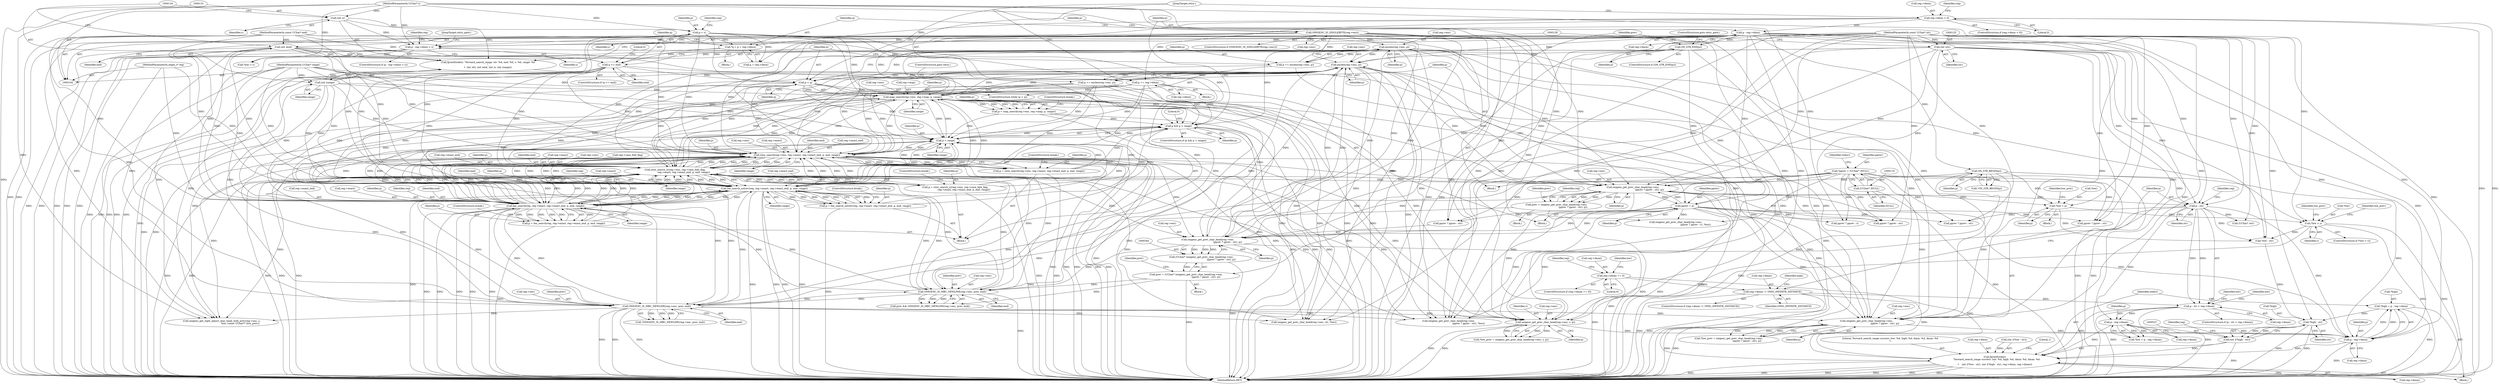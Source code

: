 digraph "0_oniguruma_b690371bbf97794b4a1d3f295d4fb9a8b05d402d@integer" {
"1000509" [label="(Call,*high = p - reg->dmin)"];
"1000512" [label="(Call,p - reg->dmin)"];
"1000279" [label="(Call,p - reg->dmin)"];
"1000271" [label="(Call,p && p < range)"];
"1000258" [label="(Call,p = map_search(reg->enc, reg->map, p, range))"];
"1000260" [label="(Call,map_search(reg->enc, reg->map, p, range))"];
"1000292" [label="(Call,enclen(reg->enc, p))"];
"1000193" [label="(Call,slow_search(reg->enc, reg->exact, reg->exact_end, p, end, range))"];
"1000179" [label="(Call,enclen(reg->enc, p))"];
"1000147" [label="(Call,ONIGENC_IS_SINGLEBYTE(reg->enc))"];
"1000174" [label="(Call,p < q)"];
"1000177" [label="(Call,p += enclen(reg->enc, p))"];
"1000136" [label="(Call,p = s)"];
"1000130" [label="(Call,(int )s)"];
"1000108" [label="(MethodParameterIn,UChar* s)"];
"1000168" [label="(Call,q >= end)"];
"1000160" [label="(Call,*q = p + reg->dmin)"];
"1000140" [label="(Call,reg->dmin > 0)"];
"1000127" [label="(Call,(int )end)"];
"1000107" [label="(MethodParameterIn,const UChar* end)"];
"1000210" [label="(Call,slow_search_ic(reg->enc, reg->case_fold_flag,\n                       reg->exact, reg->exact_end, p, end, range))"];
"1000245" [label="(Call,bm_search_notrev(reg, reg->exact, reg->exact_end, p, end, range))"];
"1000230" [label="(Call,bm_search(reg, reg->exact, reg->exact_end, p, end, range))"];
"1000105" [label="(MethodParameterIn,regex_t* reg)"];
"1000290" [label="(Call,p += enclen(reg->enc, p))"];
"1000152" [label="(Call,p += reg->dmin)"];
"1000328" [label="(Call,ONIGENC_IS_MBC_NEWLINE(reg->enc, prev, end))"];
"1000317" [label="(Call,onigenc_get_prev_char_head(reg->enc,\n                                            (pprev ? pprev : str), p))"];
"1000116" [label="(Call,*pprev = (UChar* )NULL)"];
"1000118" [label="(Call,(UChar* )NULL)"];
"1000287" [label="(Call,pprev = p)"];
"1000338" [label="(Call,ON_STR_END(p))"];
"1000345" [label="(Call,onigenc_get_prev_char_head(reg->enc,\n                                                     (pprev ? pprev : str), p))"];
"1000124" [label="(Call,(int )str)"];
"1000106" [label="(MethodParameterIn,const UChar* str)"];
"1000312" [label="(Call,ON_STR_BEGIN(p))"];
"1000315" [label="(Call,prev = onigenc_get_prev_char_head(reg->enc,\n                                            (pprev ? pprev : str), p))"];
"1000357" [label="(Call,ONIGENC_IS_MBC_NEWLINE(reg->enc, prev, end))"];
"1000341" [label="(Call,prev = (UChar* )onigenc_get_prev_char_head(reg->enc,\n                                                     (pprev ? pprev : str), p))"];
"1000343" [label="(Call,(UChar* )onigenc_get_prev_char_head(reg->enc,\n                                                     (pprev ? pprev : str), p))"];
"1000273" [label="(Call,p < range)"];
"1000208" [label="(Call,p = slow_search_ic(reg->enc, reg->case_fold_flag,\n                       reg->exact, reg->exact_end, p, end, range))"];
"1000228" [label="(Call,p = bm_search(reg, reg->exact, reg->exact_end, p, end, range))"];
"1000243" [label="(Call,p = bm_search_notrev(reg, reg->exact, reg->exact_end, p, end, range))"];
"1000191" [label="(Call,p = slow_search(reg->enc, reg->exact, reg->exact_end, p, end, range))"];
"1000133" [label="(Call,(int )range)"];
"1000109" [label="(MethodParameterIn,UChar* range)"];
"1000399" [label="(Call,onigenc_get_prev_char_head(reg->enc,\n                                                 (pprev ? pprev : str), p))"];
"1000419" [label="(Call,p - str)"];
"1000449" [label="(Call,p - reg->dmax)"];
"1000418" [label="(Call,p - str < reg->dmax)"];
"1000411" [label="(Call,reg->dmax != ONIG_INFINITE_DISTANCE)"];
"1000368" [label="(Call,reg->dmax == 0)"];
"1000389" [label="(Call,onigenc_get_prev_char_head(reg->enc, s, p))"];
"1000382" [label="(Call,*low > s)"];
"1000374" [label="(Call,*low = p)"];
"1000278" [label="(Call,p - reg->dmin < s)"];
"1000528" [label="(Call,*high - str)"];
"1000526" [label="(Call,(int )(*high - str))"];
"1000517" [label="(Call,fprintf(stderr,\n    \"forward_search_range success: low: %d, high: %d, dmin: %d, dmax: %d\n\",\n\t    (int )(*low - str), (int )(*high - str), reg->dmin, reg->dmax))"];
"1000108" [label="(MethodParameterIn,UChar* s)"];
"1000365" [label="(ControlStructure,goto retry_gate;)"];
"1000189" [label="(Block,)"];
"1000519" [label="(Literal,\"forward_search_range success: low: %d, high: %d, dmin: %d, dmax: %d\n\")"];
"1000382" [label="(Call,*low > s)"];
"1000109" [label="(MethodParameterIn,UChar* range)"];
"1000482" [label="(Call,onigenc_get_prev_char_head(reg->enc,\n                                                     (pprev ? pprev : s), *low))"];
"1000274" [label="(Identifier,p)"];
"1000117" [label="(Identifier,pprev)"];
"1000509" [label="(Call,*high = p - reg->dmin)"];
"1000243" [label="(Call,p = bm_search_notrev(reg, reg->exact, reg->exact_end, p, end, range))"];
"1000235" [label="(Call,reg->exact_end)"];
"1000340" [label="(Block,)"];
"1000197" [label="(Call,reg->exact)"];
"1000288" [label="(Identifier,pprev)"];
"1000533" [label="(Identifier,reg)"];
"1000120" [label="(Identifier,NULL)"];
"1000375" [label="(Call,*low)"];
"1000286" [label="(JumpTarget,retry_gate:)"];
"1000180" [label="(Call,reg->enc)"];
"1000449" [label="(Call,p - reg->dmax)"];
"1000127" [label="(Call,(int )end)"];
"1000451" [label="(Call,reg->dmax)"];
"1000526" [label="(Call,(int )(*high - str))"];
"1000293" [label="(Call,reg->enc)"];
"1000362" [label="(Identifier,end)"];
"1000514" [label="(Call,reg->dmin)"];
"1000230" [label="(Call,bm_search(reg, reg->exact, reg->exact_end, p, end, range))"];
"1000528" [label="(Call,*high - str)"];
"1000191" [label="(Call,p = slow_search(reg->enc, reg->exact, reg->exact_end, p, end, range))"];
"1000376" [label="(Identifier,low)"];
"1000254" [label="(Identifier,end)"];
"1000137" [label="(Identifier,p)"];
"1000176" [label="(Identifier,q)"];
"1000345" [label="(Call,onigenc_get_prev_char_head(reg->enc,\n                                                     (pprev ? pprev : str), p))"];
"1000383" [label="(Call,*low)"];
"1000377" [label="(Identifier,p)"];
"1000175" [label="(Identifier,p)"];
"1000161" [label="(Identifier,q)"];
"1000158" [label="(Block,)"];
"1000532" [label="(Call,reg->dmin)"];
"1000313" [label="(Identifier,p)"];
"1000415" [label="(Identifier,ONIG_INFINITE_DISTANCE)"];
"1000403" [label="(Call,pprev ? pprev : str)"];
"1000271" [label="(Call,p && p < range)"];
"1000330" [label="(Identifier,reg)"];
"1000139" [label="(ControlStructure,if (reg->dmin > 0))"];
"1000122" [label="(Identifier,stderr)"];
"1000154" [label="(Call,reg->dmin)"];
"1000162" [label="(Call,p + reg->dmin)"];
"1000314" [label="(Block,)"];
"1000517" [label="(Call,fprintf(stderr,\n    \"forward_search_range success: low: %d, high: %d, dmin: %d, dmax: %d\n\",\n\t    (int )(*low - str), (int )(*high - str), reg->dmin, reg->dmax))"];
"1000153" [label="(Identifier,p)"];
"1000290" [label="(Call,p += enclen(reg->enc, p))"];
"1000285" [label="(Block,)"];
"1000361" [label="(Identifier,prev)"];
"1000116" [label="(Call,*pprev = (UChar* )NULL)"];
"1000226" [label="(ControlStructure,break;)"];
"1000542" [label="(MethodReturn,RET)"];
"1000206" [label="(ControlStructure,break;)"];
"1000418" [label="(Call,p - str < reg->dmax)"];
"1000437" [label="(Call,onigenc_get_prev_char_head(reg->enc, str, *low))"];
"1000277" [label="(ControlStructure,if (p - reg->dmin < s))"];
"1000455" [label="(Call,*low > s)"];
"1000513" [label="(Identifier,p)"];
"1000204" [label="(Identifier,end)"];
"1000179" [label="(Call,enclen(reg->enc, p))"];
"1000421" [label="(Identifier,str)"];
"1000232" [label="(Call,reg->exact)"];
"1000136" [label="(Call,p = s)"];
"1000297" [label="(ControlStructure,goto retry;)"];
"1000356" [label="(Identifier,prev)"];
"1000144" [label="(Literal,0)"];
"1000275" [label="(Identifier,range)"];
"1000205" [label="(Identifier,range)"];
"1000174" [label="(Call,p < q)"];
"1000253" [label="(Identifier,p)"];
"1000311" [label="(Call,!ON_STR_BEGIN(p))"];
"1000256" [label="(ControlStructure,break;)"];
"1000178" [label="(Identifier,p)"];
"1000118" [label="(Call,(UChar* )NULL)"];
"1000413" [label="(Identifier,reg)"];
"1000255" [label="(Identifier,range)"];
"1000422" [label="(Call,reg->dmax)"];
"1000173" [label="(ControlStructure,while (p < q))"];
"1000428" [label="(Identifier,low)"];
"1000346" [label="(Call,reg->enc)"];
"1000531" [label="(Identifier,str)"];
"1000541" [label="(Literal,0)"];
"1000147" [label="(Call,ONIGENC_IS_SINGLEBYTE(reg->enc))"];
"1000389" [label="(Call,onigenc_get_prev_char_head(reg->enc, s, p))"];
"1000200" [label="(Call,reg->exact_end)"];
"1000349" [label="(Call,pprev ? pprev : str)"];
"1000450" [label="(Identifier,p)"];
"1000246" [label="(Identifier,reg)"];
"1000238" [label="(Identifier,p)"];
"1000224" [label="(Identifier,end)"];
"1000172" [label="(Literal,0)"];
"1000259" [label="(Identifier,p)"];
"1000217" [label="(Call,reg->exact)"];
"1000499" [label="(Call,onigenc_get_prev_char_head(reg->enc,\n                                                     (pprev ? pprev : str), *low))"];
"1000231" [label="(Identifier,reg)"];
"1000353" [label="(Identifier,p)"];
"1000535" [label="(Call,reg->dmax)"];
"1000280" [label="(Identifier,p)"];
"1000209" [label="(Identifier,p)"];
"1000329" [label="(Call,reg->enc)"];
"1000357" [label="(Call,ONIGENC_IS_MBC_NEWLINE(reg->enc, prev, end))"];
"1000393" [label="(Identifier,s)"];
"1000169" [label="(Identifier,q)"];
"1000160" [label="(Call,*q = p + reg->dmin)"];
"1000386" [label="(Call,*low_prev = onigenc_get_prev_char_head(reg->enc, s, p))"];
"1000126" [label="(Identifier,str)"];
"1000373" [label="(Block,)"];
"1000132" [label="(Identifier,s)"];
"1000105" [label="(MethodParameterIn,regex_t* reg)"];
"1000140" [label="(Call,reg->dmin > 0)"];
"1000446" [label="(Call,*low = p - reg->dmax)"];
"1000292" [label="(Call,enclen(reg->enc, p))"];
"1000417" [label="(ControlStructure,if (p - str < reg->dmax))"];
"1000448" [label="(Identifier,low)"];
"1000268" [label="(Identifier,range)"];
"1000130" [label="(Call,(int )s)"];
"1000385" [label="(Identifier,s)"];
"1000184" [label="(JumpTarget,retry:)"];
"1000529" [label="(Call,*high)"];
"1000312" [label="(Call,ON_STR_BEGIN(p))"];
"1000142" [label="(Identifier,reg)"];
"1000463" [label="(Call,onigenc_get_right_adjust_char_head_with_prev(reg->enc, s,\n                                                 *low, (const UChar** )low_prev))"];
"1000279" [label="(Call,p - reg->dmin)"];
"1000355" [label="(Call,prev && ONIGENC_IS_MBC_NEWLINE(reg->enc, prev, end))"];
"1000244" [label="(Identifier,p)"];
"1000368" [label="(Call,reg->dmax == 0)"];
"1000486" [label="(Call,pprev ? pprev : s)"];
"1000106" [label="(MethodParameterIn,const UChar* str)"];
"1000151" [label="(Block,)"];
"1000332" [label="(Identifier,prev)"];
"1000315" [label="(Call,prev = onigenc_get_prev_char_head(reg->enc,\n                                            (pprev ? pprev : str), p))"];
"1000264" [label="(Call,reg->map)"];
"1000325" [label="(Identifier,p)"];
"1000270" [label="(ControlStructure,if (p && p < range))"];
"1000240" [label="(Identifier,range)"];
"1000133" [label="(Call,(int )range)"];
"1000113" [label="(Block,)"];
"1000141" [label="(Call,reg->dmin)"];
"1000396" [label="(Call,*low_prev = onigenc_get_prev_char_head(reg->enc,\n                                                 (pprev ? pprev : str), p))"];
"1000193" [label="(Call,slow_search(reg->enc, reg->exact, reg->exact_end, p, end, range))"];
"1000276" [label="(Block,)"];
"1000328" [label="(Call,ONIGENC_IS_MBC_NEWLINE(reg->enc, prev, end))"];
"1000407" [label="(Identifier,p)"];
"1000511" [label="(Identifier,high)"];
"1000129" [label="(Identifier,end)"];
"1000379" [label="(Identifier,low_prev)"];
"1000411" [label="(Call,reg->dmax != ONIG_INFINITE_DISTANCE)"];
"1000300" [label="(Identifier,reg)"];
"1000520" [label="(Call,(int )(*low - str))"];
"1000208" [label="(Call,p = slow_search_ic(reg->enc, reg->case_fold_flag,\n                       reg->exact, reg->exact_end, p, end, range))"];
"1000342" [label="(Identifier,prev)"];
"1000419" [label="(Call,p - str)"];
"1000211" [label="(Call,reg->enc)"];
"1000272" [label="(Identifier,p)"];
"1000510" [label="(Call,*high)"];
"1000241" [label="(ControlStructure,break;)"];
"1000400" [label="(Call,reg->enc)"];
"1000239" [label="(Identifier,end)"];
"1000192" [label="(Identifier,p)"];
"1000183" [label="(Identifier,p)"];
"1000210" [label="(Call,slow_search_ic(reg->enc, reg->case_fold_flag,\n                       reg->exact, reg->exact_end, p, end, range))"];
"1000317" [label="(Call,onigenc_get_prev_char_head(reg->enc,\n                                            (pprev ? pprev : str), p))"];
"1000107" [label="(MethodParameterIn,const UChar* end)"];
"1000214" [label="(Call,reg->case_fold_flag)"];
"1000203" [label="(Identifier,p)"];
"1000177" [label="(Call,p += enclen(reg->enc, p))"];
"1000296" [label="(Identifier,p)"];
"1000316" [label="(Identifier,prev)"];
"1000423" [label="(Identifier,reg)"];
"1000429" [label="(Call,(UChar* )str)"];
"1000338" [label="(Call,ON_STR_END(p))"];
"1000146" [label="(ControlStructure,if (ONIGENC_IS_SINGLEBYTE(reg->enc)))"];
"1000399" [label="(Call,onigenc_get_prev_char_head(reg->enc,\n                                                 (pprev ? pprev : str), p))"];
"1000420" [label="(Identifier,p)"];
"1000327" [label="(Call,!ONIGENC_IS_MBC_NEWLINE(reg->enc, prev, end))"];
"1000503" [label="(Call,pprev ? pprev : str)"];
"1000343" [label="(Call,(UChar* )onigenc_get_prev_char_head(reg->enc,\n                                                     (pprev ? pprev : str), p))"];
"1000247" [label="(Call,reg->exact)"];
"1000138" [label="(Identifier,s)"];
"1000220" [label="(Call,reg->exact_end)"];
"1000394" [label="(Identifier,p)"];
"1000539" [label="(Literal,1)"];
"1000410" [label="(ControlStructure,if (reg->dmax != ONIG_INFINITE_DISTANCE))"];
"1000267" [label="(Identifier,p)"];
"1000170" [label="(Identifier,end)"];
"1000291" [label="(Identifier,p)"];
"1000223" [label="(Identifier,p)"];
"1000278" [label="(Call,p - reg->dmin < s)"];
"1000167" [label="(ControlStructure,if (q >= end))"];
"1000333" [label="(Identifier,end)"];
"1000194" [label="(Call,reg->enc)"];
"1000225" [label="(Identifier,range)"];
"1000369" [label="(Call,reg->dmax)"];
"1000124" [label="(Call,(int )str)"];
"1000284" [label="(Identifier,s)"];
"1000512" [label="(Call,p - reg->dmin)"];
"1000258" [label="(Call,p = map_search(reg->enc, reg->map, p, range))"];
"1000135" [label="(Identifier,range)"];
"1000260" [label="(Call,map_search(reg->enc, reg->map, p, range))"];
"1000168" [label="(Call,q >= end)"];
"1000522" [label="(Call,*low - str)"];
"1000152" [label="(Call,p += reg->dmin)"];
"1000318" [label="(Call,reg->enc)"];
"1000281" [label="(Call,reg->dmin)"];
"1000390" [label="(Call,reg->enc)"];
"1000388" [label="(Identifier,low_prev)"];
"1000398" [label="(Identifier,low_prev)"];
"1000269" [label="(ControlStructure,break;)"];
"1000367" [label="(ControlStructure,if (reg->dmax == 0))"];
"1000287" [label="(Call,pprev = p)"];
"1000149" [label="(Identifier,reg)"];
"1000339" [label="(Identifier,p)"];
"1000228" [label="(Call,p = bm_search(reg, reg->exact, reg->exact_end, p, end, range))"];
"1000273" [label="(Call,p < range)"];
"1000289" [label="(Identifier,p)"];
"1000358" [label="(Call,reg->enc)"];
"1000372" [label="(Literal,0)"];
"1000337" [label="(ControlStructure,if (ON_STR_END(p)))"];
"1000261" [label="(Call,reg->enc)"];
"1000321" [label="(Call,pprev ? pprev : str)"];
"1000341" [label="(Call,prev = (UChar* )onigenc_get_prev_char_head(reg->enc,\n                                                     (pprev ? pprev : str), p))"];
"1000245" [label="(Call,bm_search_notrev(reg, reg->exact, reg->exact_end, p, end, range))"];
"1000381" [label="(ControlStructure,if (*low > s))"];
"1000518" [label="(Identifier,stderr)"];
"1000250" [label="(Call,reg->exact_end)"];
"1000148" [label="(Call,reg->enc)"];
"1000412" [label="(Call,reg->dmax)"];
"1000229" [label="(Identifier,p)"];
"1000374" [label="(Call,*low = p)"];
"1000121" [label="(Call,fprintf(stderr, \"forward_search_range: str: %d, end: %d, s: %d, range: %d\n\",\n\t  (int )str, (int )end, (int )s, (int )range))"];
"1000509" -> "1000276"  [label="AST: "];
"1000509" -> "1000512"  [label="CFG: "];
"1000510" -> "1000509"  [label="AST: "];
"1000512" -> "1000509"  [label="AST: "];
"1000518" -> "1000509"  [label="CFG: "];
"1000509" -> "1000542"  [label="DDG: "];
"1000512" -> "1000509"  [label="DDG: "];
"1000512" -> "1000509"  [label="DDG: "];
"1000509" -> "1000528"  [label="DDG: "];
"1000512" -> "1000514"  [label="CFG: "];
"1000513" -> "1000512"  [label="AST: "];
"1000514" -> "1000512"  [label="AST: "];
"1000512" -> "1000542"  [label="DDG: "];
"1000279" -> "1000512"  [label="DDG: "];
"1000279" -> "1000512"  [label="DDG: "];
"1000312" -> "1000512"  [label="DDG: "];
"1000399" -> "1000512"  [label="DDG: "];
"1000419" -> "1000512"  [label="DDG: "];
"1000449" -> "1000512"  [label="DDG: "];
"1000317" -> "1000512"  [label="DDG: "];
"1000389" -> "1000512"  [label="DDG: "];
"1000512" -> "1000517"  [label="DDG: "];
"1000279" -> "1000278"  [label="AST: "];
"1000279" -> "1000281"  [label="CFG: "];
"1000280" -> "1000279"  [label="AST: "];
"1000281" -> "1000279"  [label="AST: "];
"1000284" -> "1000279"  [label="CFG: "];
"1000279" -> "1000542"  [label="DDG: "];
"1000279" -> "1000278"  [label="DDG: "];
"1000279" -> "1000278"  [label="DDG: "];
"1000271" -> "1000279"  [label="DDG: "];
"1000140" -> "1000279"  [label="DDG: "];
"1000279" -> "1000287"  [label="DDG: "];
"1000279" -> "1000292"  [label="DDG: "];
"1000279" -> "1000312"  [label="DDG: "];
"1000279" -> "1000338"  [label="DDG: "];
"1000279" -> "1000374"  [label="DDG: "];
"1000279" -> "1000389"  [label="DDG: "];
"1000279" -> "1000399"  [label="DDG: "];
"1000279" -> "1000419"  [label="DDG: "];
"1000271" -> "1000270"  [label="AST: "];
"1000271" -> "1000272"  [label="CFG: "];
"1000271" -> "1000273"  [label="CFG: "];
"1000272" -> "1000271"  [label="AST: "];
"1000273" -> "1000271"  [label="AST: "];
"1000280" -> "1000271"  [label="CFG: "];
"1000541" -> "1000271"  [label="CFG: "];
"1000271" -> "1000542"  [label="DDG: "];
"1000271" -> "1000542"  [label="DDG: "];
"1000271" -> "1000542"  [label="DDG: "];
"1000258" -> "1000271"  [label="DDG: "];
"1000290" -> "1000271"  [label="DDG: "];
"1000208" -> "1000271"  [label="DDG: "];
"1000228" -> "1000271"  [label="DDG: "];
"1000273" -> "1000271"  [label="DDG: "];
"1000273" -> "1000271"  [label="DDG: "];
"1000152" -> "1000271"  [label="DDG: "];
"1000243" -> "1000271"  [label="DDG: "];
"1000191" -> "1000271"  [label="DDG: "];
"1000136" -> "1000271"  [label="DDG: "];
"1000174" -> "1000271"  [label="DDG: "];
"1000258" -> "1000189"  [label="AST: "];
"1000258" -> "1000260"  [label="CFG: "];
"1000259" -> "1000258"  [label="AST: "];
"1000260" -> "1000258"  [label="AST: "];
"1000269" -> "1000258"  [label="CFG: "];
"1000258" -> "1000542"  [label="DDG: "];
"1000260" -> "1000258"  [label="DDG: "];
"1000260" -> "1000258"  [label="DDG: "];
"1000260" -> "1000258"  [label="DDG: "];
"1000260" -> "1000258"  [label="DDG: "];
"1000258" -> "1000273"  [label="DDG: "];
"1000260" -> "1000268"  [label="CFG: "];
"1000261" -> "1000260"  [label="AST: "];
"1000264" -> "1000260"  [label="AST: "];
"1000267" -> "1000260"  [label="AST: "];
"1000268" -> "1000260"  [label="AST: "];
"1000260" -> "1000542"  [label="DDG: "];
"1000260" -> "1000542"  [label="DDG: "];
"1000260" -> "1000542"  [label="DDG: "];
"1000260" -> "1000193"  [label="DDG: "];
"1000260" -> "1000210"  [label="DDG: "];
"1000260" -> "1000230"  [label="DDG: "];
"1000260" -> "1000245"  [label="DDG: "];
"1000292" -> "1000260"  [label="DDG: "];
"1000179" -> "1000260"  [label="DDG: "];
"1000147" -> "1000260"  [label="DDG: "];
"1000290" -> "1000260"  [label="DDG: "];
"1000152" -> "1000260"  [label="DDG: "];
"1000136" -> "1000260"  [label="DDG: "];
"1000174" -> "1000260"  [label="DDG: "];
"1000210" -> "1000260"  [label="DDG: "];
"1000273" -> "1000260"  [label="DDG: "];
"1000245" -> "1000260"  [label="DDG: "];
"1000230" -> "1000260"  [label="DDG: "];
"1000133" -> "1000260"  [label="DDG: "];
"1000193" -> "1000260"  [label="DDG: "];
"1000109" -> "1000260"  [label="DDG: "];
"1000260" -> "1000273"  [label="DDG: "];
"1000260" -> "1000292"  [label="DDG: "];
"1000260" -> "1000317"  [label="DDG: "];
"1000260" -> "1000345"  [label="DDG: "];
"1000260" -> "1000389"  [label="DDG: "];
"1000260" -> "1000399"  [label="DDG: "];
"1000260" -> "1000437"  [label="DDG: "];
"1000260" -> "1000463"  [label="DDG: "];
"1000260" -> "1000499"  [label="DDG: "];
"1000292" -> "1000290"  [label="AST: "];
"1000292" -> "1000296"  [label="CFG: "];
"1000293" -> "1000292"  [label="AST: "];
"1000296" -> "1000292"  [label="AST: "];
"1000290" -> "1000292"  [label="CFG: "];
"1000292" -> "1000542"  [label="DDG: "];
"1000292" -> "1000193"  [label="DDG: "];
"1000292" -> "1000210"  [label="DDG: "];
"1000292" -> "1000290"  [label="DDG: "];
"1000292" -> "1000290"  [label="DDG: "];
"1000193" -> "1000292"  [label="DDG: "];
"1000179" -> "1000292"  [label="DDG: "];
"1000147" -> "1000292"  [label="DDG: "];
"1000210" -> "1000292"  [label="DDG: "];
"1000357" -> "1000292"  [label="DDG: "];
"1000328" -> "1000292"  [label="DDG: "];
"1000345" -> "1000292"  [label="DDG: "];
"1000345" -> "1000292"  [label="DDG: "];
"1000338" -> "1000292"  [label="DDG: "];
"1000317" -> "1000292"  [label="DDG: "];
"1000292" -> "1000317"  [label="DDG: "];
"1000292" -> "1000345"  [label="DDG: "];
"1000292" -> "1000389"  [label="DDG: "];
"1000292" -> "1000399"  [label="DDG: "];
"1000292" -> "1000437"  [label="DDG: "];
"1000292" -> "1000463"  [label="DDG: "];
"1000292" -> "1000499"  [label="DDG: "];
"1000193" -> "1000191"  [label="AST: "];
"1000193" -> "1000205"  [label="CFG: "];
"1000194" -> "1000193"  [label="AST: "];
"1000197" -> "1000193"  [label="AST: "];
"1000200" -> "1000193"  [label="AST: "];
"1000203" -> "1000193"  [label="AST: "];
"1000204" -> "1000193"  [label="AST: "];
"1000205" -> "1000193"  [label="AST: "];
"1000191" -> "1000193"  [label="CFG: "];
"1000193" -> "1000542"  [label="DDG: "];
"1000193" -> "1000542"  [label="DDG: "];
"1000193" -> "1000542"  [label="DDG: "];
"1000193" -> "1000542"  [label="DDG: "];
"1000193" -> "1000542"  [label="DDG: "];
"1000193" -> "1000191"  [label="DDG: "];
"1000193" -> "1000191"  [label="DDG: "];
"1000193" -> "1000191"  [label="DDG: "];
"1000193" -> "1000191"  [label="DDG: "];
"1000193" -> "1000191"  [label="DDG: "];
"1000193" -> "1000191"  [label="DDG: "];
"1000179" -> "1000193"  [label="DDG: "];
"1000147" -> "1000193"  [label="DDG: "];
"1000210" -> "1000193"  [label="DDG: "];
"1000210" -> "1000193"  [label="DDG: "];
"1000210" -> "1000193"  [label="DDG: "];
"1000210" -> "1000193"  [label="DDG: "];
"1000245" -> "1000193"  [label="DDG: "];
"1000245" -> "1000193"  [label="DDG: "];
"1000245" -> "1000193"  [label="DDG: "];
"1000245" -> "1000193"  [label="DDG: "];
"1000230" -> "1000193"  [label="DDG: "];
"1000230" -> "1000193"  [label="DDG: "];
"1000230" -> "1000193"  [label="DDG: "];
"1000230" -> "1000193"  [label="DDG: "];
"1000290" -> "1000193"  [label="DDG: "];
"1000152" -> "1000193"  [label="DDG: "];
"1000136" -> "1000193"  [label="DDG: "];
"1000174" -> "1000193"  [label="DDG: "];
"1000328" -> "1000193"  [label="DDG: "];
"1000127" -> "1000193"  [label="DDG: "];
"1000357" -> "1000193"  [label="DDG: "];
"1000168" -> "1000193"  [label="DDG: "];
"1000107" -> "1000193"  [label="DDG: "];
"1000273" -> "1000193"  [label="DDG: "];
"1000133" -> "1000193"  [label="DDG: "];
"1000109" -> "1000193"  [label="DDG: "];
"1000193" -> "1000210"  [label="DDG: "];
"1000193" -> "1000210"  [label="DDG: "];
"1000193" -> "1000210"  [label="DDG: "];
"1000193" -> "1000210"  [label="DDG: "];
"1000193" -> "1000230"  [label="DDG: "];
"1000193" -> "1000230"  [label="DDG: "];
"1000193" -> "1000230"  [label="DDG: "];
"1000193" -> "1000230"  [label="DDG: "];
"1000193" -> "1000245"  [label="DDG: "];
"1000193" -> "1000245"  [label="DDG: "];
"1000193" -> "1000245"  [label="DDG: "];
"1000193" -> "1000245"  [label="DDG: "];
"1000193" -> "1000273"  [label="DDG: "];
"1000193" -> "1000317"  [label="DDG: "];
"1000193" -> "1000328"  [label="DDG: "];
"1000193" -> "1000345"  [label="DDG: "];
"1000193" -> "1000357"  [label="DDG: "];
"1000193" -> "1000389"  [label="DDG: "];
"1000193" -> "1000399"  [label="DDG: "];
"1000193" -> "1000437"  [label="DDG: "];
"1000193" -> "1000463"  [label="DDG: "];
"1000193" -> "1000499"  [label="DDG: "];
"1000179" -> "1000177"  [label="AST: "];
"1000179" -> "1000183"  [label="CFG: "];
"1000180" -> "1000179"  [label="AST: "];
"1000183" -> "1000179"  [label="AST: "];
"1000177" -> "1000179"  [label="CFG: "];
"1000179" -> "1000542"  [label="DDG: "];
"1000179" -> "1000177"  [label="DDG: "];
"1000179" -> "1000177"  [label="DDG: "];
"1000147" -> "1000179"  [label="DDG: "];
"1000174" -> "1000179"  [label="DDG: "];
"1000179" -> "1000210"  [label="DDG: "];
"1000179" -> "1000317"  [label="DDG: "];
"1000179" -> "1000345"  [label="DDG: "];
"1000179" -> "1000389"  [label="DDG: "];
"1000179" -> "1000399"  [label="DDG: "];
"1000179" -> "1000437"  [label="DDG: "];
"1000179" -> "1000463"  [label="DDG: "];
"1000179" -> "1000499"  [label="DDG: "];
"1000147" -> "1000146"  [label="AST: "];
"1000147" -> "1000148"  [label="CFG: "];
"1000148" -> "1000147"  [label="AST: "];
"1000153" -> "1000147"  [label="CFG: "];
"1000161" -> "1000147"  [label="CFG: "];
"1000147" -> "1000542"  [label="DDG: "];
"1000147" -> "1000542"  [label="DDG: "];
"1000147" -> "1000210"  [label="DDG: "];
"1000147" -> "1000317"  [label="DDG: "];
"1000147" -> "1000345"  [label="DDG: "];
"1000147" -> "1000389"  [label="DDG: "];
"1000147" -> "1000399"  [label="DDG: "];
"1000147" -> "1000437"  [label="DDG: "];
"1000147" -> "1000463"  [label="DDG: "];
"1000147" -> "1000499"  [label="DDG: "];
"1000174" -> "1000173"  [label="AST: "];
"1000174" -> "1000176"  [label="CFG: "];
"1000175" -> "1000174"  [label="AST: "];
"1000176" -> "1000174"  [label="AST: "];
"1000178" -> "1000174"  [label="CFG: "];
"1000184" -> "1000174"  [label="CFG: "];
"1000174" -> "1000542"  [label="DDG: "];
"1000174" -> "1000542"  [label="DDG: "];
"1000177" -> "1000174"  [label="DDG: "];
"1000136" -> "1000174"  [label="DDG: "];
"1000168" -> "1000174"  [label="DDG: "];
"1000174" -> "1000210"  [label="DDG: "];
"1000174" -> "1000230"  [label="DDG: "];
"1000174" -> "1000245"  [label="DDG: "];
"1000174" -> "1000273"  [label="DDG: "];
"1000177" -> "1000173"  [label="AST: "];
"1000178" -> "1000177"  [label="AST: "];
"1000175" -> "1000177"  [label="CFG: "];
"1000177" -> "1000542"  [label="DDG: "];
"1000136" -> "1000113"  [label="AST: "];
"1000136" -> "1000138"  [label="CFG: "];
"1000137" -> "1000136"  [label="AST: "];
"1000138" -> "1000136"  [label="AST: "];
"1000142" -> "1000136"  [label="CFG: "];
"1000136" -> "1000542"  [label="DDG: "];
"1000130" -> "1000136"  [label="DDG: "];
"1000108" -> "1000136"  [label="DDG: "];
"1000136" -> "1000152"  [label="DDG: "];
"1000136" -> "1000160"  [label="DDG: "];
"1000136" -> "1000162"  [label="DDG: "];
"1000136" -> "1000210"  [label="DDG: "];
"1000136" -> "1000230"  [label="DDG: "];
"1000136" -> "1000245"  [label="DDG: "];
"1000136" -> "1000273"  [label="DDG: "];
"1000130" -> "1000121"  [label="AST: "];
"1000130" -> "1000132"  [label="CFG: "];
"1000131" -> "1000130"  [label="AST: "];
"1000132" -> "1000130"  [label="AST: "];
"1000134" -> "1000130"  [label="CFG: "];
"1000130" -> "1000121"  [label="DDG: "];
"1000108" -> "1000130"  [label="DDG: "];
"1000130" -> "1000278"  [label="DDG: "];
"1000108" -> "1000104"  [label="AST: "];
"1000108" -> "1000542"  [label="DDG: "];
"1000108" -> "1000278"  [label="DDG: "];
"1000108" -> "1000382"  [label="DDG: "];
"1000108" -> "1000389"  [label="DDG: "];
"1000108" -> "1000455"  [label="DDG: "];
"1000108" -> "1000463"  [label="DDG: "];
"1000108" -> "1000482"  [label="DDG: "];
"1000108" -> "1000486"  [label="DDG: "];
"1000168" -> "1000167"  [label="AST: "];
"1000168" -> "1000170"  [label="CFG: "];
"1000169" -> "1000168"  [label="AST: "];
"1000170" -> "1000168"  [label="AST: "];
"1000172" -> "1000168"  [label="CFG: "];
"1000175" -> "1000168"  [label="CFG: "];
"1000168" -> "1000542"  [label="DDG: "];
"1000168" -> "1000542"  [label="DDG: "];
"1000168" -> "1000542"  [label="DDG: "];
"1000160" -> "1000168"  [label="DDG: "];
"1000127" -> "1000168"  [label="DDG: "];
"1000107" -> "1000168"  [label="DDG: "];
"1000168" -> "1000210"  [label="DDG: "];
"1000168" -> "1000230"  [label="DDG: "];
"1000168" -> "1000245"  [label="DDG: "];
"1000168" -> "1000328"  [label="DDG: "];
"1000168" -> "1000357"  [label="DDG: "];
"1000160" -> "1000158"  [label="AST: "];
"1000160" -> "1000162"  [label="CFG: "];
"1000161" -> "1000160"  [label="AST: "];
"1000162" -> "1000160"  [label="AST: "];
"1000169" -> "1000160"  [label="CFG: "];
"1000160" -> "1000542"  [label="DDG: "];
"1000140" -> "1000160"  [label="DDG: "];
"1000140" -> "1000139"  [label="AST: "];
"1000140" -> "1000144"  [label="CFG: "];
"1000141" -> "1000140"  [label="AST: "];
"1000144" -> "1000140"  [label="AST: "];
"1000149" -> "1000140"  [label="CFG: "];
"1000184" -> "1000140"  [label="CFG: "];
"1000140" -> "1000542"  [label="DDG: "];
"1000140" -> "1000542"  [label="DDG: "];
"1000140" -> "1000152"  [label="DDG: "];
"1000140" -> "1000162"  [label="DDG: "];
"1000127" -> "1000121"  [label="AST: "];
"1000127" -> "1000129"  [label="CFG: "];
"1000128" -> "1000127"  [label="AST: "];
"1000129" -> "1000127"  [label="AST: "];
"1000131" -> "1000127"  [label="CFG: "];
"1000127" -> "1000542"  [label="DDG: "];
"1000127" -> "1000121"  [label="DDG: "];
"1000107" -> "1000127"  [label="DDG: "];
"1000127" -> "1000210"  [label="DDG: "];
"1000127" -> "1000230"  [label="DDG: "];
"1000127" -> "1000245"  [label="DDG: "];
"1000127" -> "1000328"  [label="DDG: "];
"1000127" -> "1000357"  [label="DDG: "];
"1000107" -> "1000104"  [label="AST: "];
"1000107" -> "1000542"  [label="DDG: "];
"1000107" -> "1000210"  [label="DDG: "];
"1000107" -> "1000230"  [label="DDG: "];
"1000107" -> "1000245"  [label="DDG: "];
"1000107" -> "1000328"  [label="DDG: "];
"1000107" -> "1000357"  [label="DDG: "];
"1000210" -> "1000208"  [label="AST: "];
"1000210" -> "1000225"  [label="CFG: "];
"1000211" -> "1000210"  [label="AST: "];
"1000214" -> "1000210"  [label="AST: "];
"1000217" -> "1000210"  [label="AST: "];
"1000220" -> "1000210"  [label="AST: "];
"1000223" -> "1000210"  [label="AST: "];
"1000224" -> "1000210"  [label="AST: "];
"1000225" -> "1000210"  [label="AST: "];
"1000208" -> "1000210"  [label="CFG: "];
"1000210" -> "1000542"  [label="DDG: "];
"1000210" -> "1000542"  [label="DDG: "];
"1000210" -> "1000542"  [label="DDG: "];
"1000210" -> "1000542"  [label="DDG: "];
"1000210" -> "1000542"  [label="DDG: "];
"1000210" -> "1000542"  [label="DDG: "];
"1000210" -> "1000208"  [label="DDG: "];
"1000210" -> "1000208"  [label="DDG: "];
"1000210" -> "1000208"  [label="DDG: "];
"1000210" -> "1000208"  [label="DDG: "];
"1000210" -> "1000208"  [label="DDG: "];
"1000210" -> "1000208"  [label="DDG: "];
"1000210" -> "1000208"  [label="DDG: "];
"1000245" -> "1000210"  [label="DDG: "];
"1000245" -> "1000210"  [label="DDG: "];
"1000245" -> "1000210"  [label="DDG: "];
"1000245" -> "1000210"  [label="DDG: "];
"1000230" -> "1000210"  [label="DDG: "];
"1000230" -> "1000210"  [label="DDG: "];
"1000230" -> "1000210"  [label="DDG: "];
"1000230" -> "1000210"  [label="DDG: "];
"1000290" -> "1000210"  [label="DDG: "];
"1000152" -> "1000210"  [label="DDG: "];
"1000328" -> "1000210"  [label="DDG: "];
"1000357" -> "1000210"  [label="DDG: "];
"1000273" -> "1000210"  [label="DDG: "];
"1000133" -> "1000210"  [label="DDG: "];
"1000109" -> "1000210"  [label="DDG: "];
"1000210" -> "1000230"  [label="DDG: "];
"1000210" -> "1000230"  [label="DDG: "];
"1000210" -> "1000230"  [label="DDG: "];
"1000210" -> "1000230"  [label="DDG: "];
"1000210" -> "1000245"  [label="DDG: "];
"1000210" -> "1000245"  [label="DDG: "];
"1000210" -> "1000245"  [label="DDG: "];
"1000210" -> "1000245"  [label="DDG: "];
"1000210" -> "1000273"  [label="DDG: "];
"1000210" -> "1000317"  [label="DDG: "];
"1000210" -> "1000328"  [label="DDG: "];
"1000210" -> "1000345"  [label="DDG: "];
"1000210" -> "1000357"  [label="DDG: "];
"1000210" -> "1000389"  [label="DDG: "];
"1000210" -> "1000399"  [label="DDG: "];
"1000210" -> "1000437"  [label="DDG: "];
"1000210" -> "1000463"  [label="DDG: "];
"1000210" -> "1000499"  [label="DDG: "];
"1000245" -> "1000243"  [label="AST: "];
"1000245" -> "1000255"  [label="CFG: "];
"1000246" -> "1000245"  [label="AST: "];
"1000247" -> "1000245"  [label="AST: "];
"1000250" -> "1000245"  [label="AST: "];
"1000253" -> "1000245"  [label="AST: "];
"1000254" -> "1000245"  [label="AST: "];
"1000255" -> "1000245"  [label="AST: "];
"1000243" -> "1000245"  [label="CFG: "];
"1000245" -> "1000542"  [label="DDG: "];
"1000245" -> "1000542"  [label="DDG: "];
"1000245" -> "1000542"  [label="DDG: "];
"1000245" -> "1000542"  [label="DDG: "];
"1000245" -> "1000542"  [label="DDG: "];
"1000245" -> "1000230"  [label="DDG: "];
"1000245" -> "1000230"  [label="DDG: "];
"1000245" -> "1000230"  [label="DDG: "];
"1000245" -> "1000230"  [label="DDG: "];
"1000245" -> "1000230"  [label="DDG: "];
"1000245" -> "1000243"  [label="DDG: "];
"1000245" -> "1000243"  [label="DDG: "];
"1000245" -> "1000243"  [label="DDG: "];
"1000245" -> "1000243"  [label="DDG: "];
"1000245" -> "1000243"  [label="DDG: "];
"1000245" -> "1000243"  [label="DDG: "];
"1000230" -> "1000245"  [label="DDG: "];
"1000230" -> "1000245"  [label="DDG: "];
"1000230" -> "1000245"  [label="DDG: "];
"1000230" -> "1000245"  [label="DDG: "];
"1000230" -> "1000245"  [label="DDG: "];
"1000105" -> "1000245"  [label="DDG: "];
"1000290" -> "1000245"  [label="DDG: "];
"1000152" -> "1000245"  [label="DDG: "];
"1000328" -> "1000245"  [label="DDG: "];
"1000357" -> "1000245"  [label="DDG: "];
"1000273" -> "1000245"  [label="DDG: "];
"1000133" -> "1000245"  [label="DDG: "];
"1000109" -> "1000245"  [label="DDG: "];
"1000245" -> "1000273"  [label="DDG: "];
"1000245" -> "1000328"  [label="DDG: "];
"1000245" -> "1000357"  [label="DDG: "];
"1000230" -> "1000228"  [label="AST: "];
"1000230" -> "1000240"  [label="CFG: "];
"1000231" -> "1000230"  [label="AST: "];
"1000232" -> "1000230"  [label="AST: "];
"1000235" -> "1000230"  [label="AST: "];
"1000238" -> "1000230"  [label="AST: "];
"1000239" -> "1000230"  [label="AST: "];
"1000240" -> "1000230"  [label="AST: "];
"1000228" -> "1000230"  [label="CFG: "];
"1000230" -> "1000542"  [label="DDG: "];
"1000230" -> "1000542"  [label="DDG: "];
"1000230" -> "1000542"  [label="DDG: "];
"1000230" -> "1000542"  [label="DDG: "];
"1000230" -> "1000542"  [label="DDG: "];
"1000230" -> "1000228"  [label="DDG: "];
"1000230" -> "1000228"  [label="DDG: "];
"1000230" -> "1000228"  [label="DDG: "];
"1000230" -> "1000228"  [label="DDG: "];
"1000230" -> "1000228"  [label="DDG: "];
"1000230" -> "1000228"  [label="DDG: "];
"1000105" -> "1000230"  [label="DDG: "];
"1000290" -> "1000230"  [label="DDG: "];
"1000152" -> "1000230"  [label="DDG: "];
"1000328" -> "1000230"  [label="DDG: "];
"1000357" -> "1000230"  [label="DDG: "];
"1000273" -> "1000230"  [label="DDG: "];
"1000133" -> "1000230"  [label="DDG: "];
"1000109" -> "1000230"  [label="DDG: "];
"1000230" -> "1000273"  [label="DDG: "];
"1000230" -> "1000328"  [label="DDG: "];
"1000230" -> "1000357"  [label="DDG: "];
"1000105" -> "1000104"  [label="AST: "];
"1000105" -> "1000542"  [label="DDG: "];
"1000290" -> "1000285"  [label="AST: "];
"1000291" -> "1000290"  [label="AST: "];
"1000297" -> "1000290"  [label="CFG: "];
"1000290" -> "1000542"  [label="DDG: "];
"1000290" -> "1000273"  [label="DDG: "];
"1000152" -> "1000151"  [label="AST: "];
"1000152" -> "1000154"  [label="CFG: "];
"1000153" -> "1000152"  [label="AST: "];
"1000154" -> "1000152"  [label="AST: "];
"1000184" -> "1000152"  [label="CFG: "];
"1000152" -> "1000542"  [label="DDG: "];
"1000152" -> "1000273"  [label="DDG: "];
"1000328" -> "1000327"  [label="AST: "];
"1000328" -> "1000333"  [label="CFG: "];
"1000329" -> "1000328"  [label="AST: "];
"1000332" -> "1000328"  [label="AST: "];
"1000333" -> "1000328"  [label="AST: "];
"1000327" -> "1000328"  [label="CFG: "];
"1000328" -> "1000542"  [label="DDG: "];
"1000328" -> "1000542"  [label="DDG: "];
"1000328" -> "1000542"  [label="DDG: "];
"1000328" -> "1000327"  [label="DDG: "];
"1000328" -> "1000327"  [label="DDG: "];
"1000328" -> "1000327"  [label="DDG: "];
"1000317" -> "1000328"  [label="DDG: "];
"1000315" -> "1000328"  [label="DDG: "];
"1000357" -> "1000328"  [label="DDG: "];
"1000328" -> "1000357"  [label="DDG: "];
"1000328" -> "1000389"  [label="DDG: "];
"1000328" -> "1000399"  [label="DDG: "];
"1000328" -> "1000437"  [label="DDG: "];
"1000328" -> "1000463"  [label="DDG: "];
"1000328" -> "1000499"  [label="DDG: "];
"1000317" -> "1000315"  [label="AST: "];
"1000317" -> "1000325"  [label="CFG: "];
"1000318" -> "1000317"  [label="AST: "];
"1000321" -> "1000317"  [label="AST: "];
"1000325" -> "1000317"  [label="AST: "];
"1000315" -> "1000317"  [label="CFG: "];
"1000317" -> "1000542"  [label="DDG: "];
"1000317" -> "1000287"  [label="DDG: "];
"1000317" -> "1000315"  [label="DDG: "];
"1000317" -> "1000315"  [label="DDG: "];
"1000317" -> "1000315"  [label="DDG: "];
"1000116" -> "1000317"  [label="DDG: "];
"1000287" -> "1000317"  [label="DDG: "];
"1000124" -> "1000317"  [label="DDG: "];
"1000106" -> "1000317"  [label="DDG: "];
"1000312" -> "1000317"  [label="DDG: "];
"1000317" -> "1000374"  [label="DDG: "];
"1000317" -> "1000389"  [label="DDG: "];
"1000317" -> "1000399"  [label="DDG: "];
"1000317" -> "1000419"  [label="DDG: "];
"1000116" -> "1000113"  [label="AST: "];
"1000116" -> "1000118"  [label="CFG: "];
"1000117" -> "1000116"  [label="AST: "];
"1000118" -> "1000116"  [label="AST: "];
"1000122" -> "1000116"  [label="CFG: "];
"1000116" -> "1000542"  [label="DDG: "];
"1000116" -> "1000542"  [label="DDG: "];
"1000118" -> "1000116"  [label="DDG: "];
"1000116" -> "1000321"  [label="DDG: "];
"1000116" -> "1000345"  [label="DDG: "];
"1000116" -> "1000349"  [label="DDG: "];
"1000116" -> "1000399"  [label="DDG: "];
"1000116" -> "1000403"  [label="DDG: "];
"1000116" -> "1000482"  [label="DDG: "];
"1000116" -> "1000486"  [label="DDG: "];
"1000116" -> "1000499"  [label="DDG: "];
"1000116" -> "1000503"  [label="DDG: "];
"1000118" -> "1000120"  [label="CFG: "];
"1000119" -> "1000118"  [label="AST: "];
"1000120" -> "1000118"  [label="AST: "];
"1000118" -> "1000542"  [label="DDG: "];
"1000287" -> "1000285"  [label="AST: "];
"1000287" -> "1000289"  [label="CFG: "];
"1000288" -> "1000287"  [label="AST: "];
"1000289" -> "1000287"  [label="AST: "];
"1000291" -> "1000287"  [label="CFG: "];
"1000287" -> "1000542"  [label="DDG: "];
"1000338" -> "1000287"  [label="DDG: "];
"1000345" -> "1000287"  [label="DDG: "];
"1000287" -> "1000321"  [label="DDG: "];
"1000287" -> "1000345"  [label="DDG: "];
"1000287" -> "1000349"  [label="DDG: "];
"1000287" -> "1000399"  [label="DDG: "];
"1000287" -> "1000403"  [label="DDG: "];
"1000287" -> "1000482"  [label="DDG: "];
"1000287" -> "1000486"  [label="DDG: "];
"1000287" -> "1000499"  [label="DDG: "];
"1000287" -> "1000503"  [label="DDG: "];
"1000338" -> "1000337"  [label="AST: "];
"1000338" -> "1000339"  [label="CFG: "];
"1000339" -> "1000338"  [label="AST: "];
"1000342" -> "1000338"  [label="CFG: "];
"1000365" -> "1000338"  [label="CFG: "];
"1000338" -> "1000542"  [label="DDG: "];
"1000338" -> "1000345"  [label="DDG: "];
"1000345" -> "1000343"  [label="AST: "];
"1000345" -> "1000353"  [label="CFG: "];
"1000346" -> "1000345"  [label="AST: "];
"1000349" -> "1000345"  [label="AST: "];
"1000353" -> "1000345"  [label="AST: "];
"1000343" -> "1000345"  [label="CFG: "];
"1000345" -> "1000542"  [label="DDG: "];
"1000345" -> "1000343"  [label="DDG: "];
"1000345" -> "1000343"  [label="DDG: "];
"1000345" -> "1000343"  [label="DDG: "];
"1000124" -> "1000345"  [label="DDG: "];
"1000106" -> "1000345"  [label="DDG: "];
"1000345" -> "1000357"  [label="DDG: "];
"1000124" -> "1000121"  [label="AST: "];
"1000124" -> "1000126"  [label="CFG: "];
"1000125" -> "1000124"  [label="AST: "];
"1000126" -> "1000124"  [label="AST: "];
"1000128" -> "1000124"  [label="CFG: "];
"1000124" -> "1000542"  [label="DDG: "];
"1000124" -> "1000121"  [label="DDG: "];
"1000106" -> "1000124"  [label="DDG: "];
"1000124" -> "1000321"  [label="DDG: "];
"1000124" -> "1000349"  [label="DDG: "];
"1000124" -> "1000399"  [label="DDG: "];
"1000124" -> "1000403"  [label="DDG: "];
"1000124" -> "1000419"  [label="DDG: "];
"1000124" -> "1000522"  [label="DDG: "];
"1000106" -> "1000104"  [label="AST: "];
"1000106" -> "1000542"  [label="DDG: "];
"1000106" -> "1000321"  [label="DDG: "];
"1000106" -> "1000349"  [label="DDG: "];
"1000106" -> "1000399"  [label="DDG: "];
"1000106" -> "1000403"  [label="DDG: "];
"1000106" -> "1000419"  [label="DDG: "];
"1000106" -> "1000429"  [label="DDG: "];
"1000106" -> "1000437"  [label="DDG: "];
"1000106" -> "1000499"  [label="DDG: "];
"1000106" -> "1000503"  [label="DDG: "];
"1000106" -> "1000522"  [label="DDG: "];
"1000106" -> "1000528"  [label="DDG: "];
"1000312" -> "1000311"  [label="AST: "];
"1000312" -> "1000313"  [label="CFG: "];
"1000313" -> "1000312"  [label="AST: "];
"1000311" -> "1000312"  [label="CFG: "];
"1000312" -> "1000311"  [label="DDG: "];
"1000312" -> "1000374"  [label="DDG: "];
"1000312" -> "1000389"  [label="DDG: "];
"1000312" -> "1000399"  [label="DDG: "];
"1000312" -> "1000419"  [label="DDG: "];
"1000315" -> "1000314"  [label="AST: "];
"1000316" -> "1000315"  [label="AST: "];
"1000330" -> "1000315"  [label="CFG: "];
"1000315" -> "1000542"  [label="DDG: "];
"1000357" -> "1000355"  [label="AST: "];
"1000357" -> "1000362"  [label="CFG: "];
"1000358" -> "1000357"  [label="AST: "];
"1000361" -> "1000357"  [label="AST: "];
"1000362" -> "1000357"  [label="AST: "];
"1000355" -> "1000357"  [label="CFG: "];
"1000357" -> "1000542"  [label="DDG: "];
"1000357" -> "1000355"  [label="DDG: "];
"1000357" -> "1000355"  [label="DDG: "];
"1000357" -> "1000355"  [label="DDG: "];
"1000341" -> "1000357"  [label="DDG: "];
"1000341" -> "1000340"  [label="AST: "];
"1000341" -> "1000343"  [label="CFG: "];
"1000342" -> "1000341"  [label="AST: "];
"1000343" -> "1000341"  [label="AST: "];
"1000356" -> "1000341"  [label="CFG: "];
"1000341" -> "1000542"  [label="DDG: "];
"1000343" -> "1000341"  [label="DDG: "];
"1000341" -> "1000355"  [label="DDG: "];
"1000344" -> "1000343"  [label="AST: "];
"1000343" -> "1000542"  [label="DDG: "];
"1000273" -> "1000275"  [label="CFG: "];
"1000274" -> "1000273"  [label="AST: "];
"1000275" -> "1000273"  [label="AST: "];
"1000273" -> "1000542"  [label="DDG: "];
"1000208" -> "1000273"  [label="DDG: "];
"1000228" -> "1000273"  [label="DDG: "];
"1000243" -> "1000273"  [label="DDG: "];
"1000191" -> "1000273"  [label="DDG: "];
"1000133" -> "1000273"  [label="DDG: "];
"1000109" -> "1000273"  [label="DDG: "];
"1000208" -> "1000189"  [label="AST: "];
"1000209" -> "1000208"  [label="AST: "];
"1000226" -> "1000208"  [label="CFG: "];
"1000208" -> "1000542"  [label="DDG: "];
"1000228" -> "1000189"  [label="AST: "];
"1000229" -> "1000228"  [label="AST: "];
"1000241" -> "1000228"  [label="CFG: "];
"1000228" -> "1000542"  [label="DDG: "];
"1000243" -> "1000189"  [label="AST: "];
"1000244" -> "1000243"  [label="AST: "];
"1000256" -> "1000243"  [label="CFG: "];
"1000243" -> "1000542"  [label="DDG: "];
"1000191" -> "1000189"  [label="AST: "];
"1000192" -> "1000191"  [label="AST: "];
"1000206" -> "1000191"  [label="CFG: "];
"1000191" -> "1000542"  [label="DDG: "];
"1000133" -> "1000121"  [label="AST: "];
"1000133" -> "1000135"  [label="CFG: "];
"1000134" -> "1000133"  [label="AST: "];
"1000135" -> "1000133"  [label="AST: "];
"1000121" -> "1000133"  [label="CFG: "];
"1000133" -> "1000542"  [label="DDG: "];
"1000133" -> "1000121"  [label="DDG: "];
"1000109" -> "1000133"  [label="DDG: "];
"1000109" -> "1000104"  [label="AST: "];
"1000109" -> "1000542"  [label="DDG: "];
"1000399" -> "1000396"  [label="AST: "];
"1000399" -> "1000407"  [label="CFG: "];
"1000400" -> "1000399"  [label="AST: "];
"1000403" -> "1000399"  [label="AST: "];
"1000407" -> "1000399"  [label="AST: "];
"1000396" -> "1000399"  [label="CFG: "];
"1000399" -> "1000542"  [label="DDG: "];
"1000399" -> "1000542"  [label="DDG: "];
"1000399" -> "1000396"  [label="DDG: "];
"1000399" -> "1000396"  [label="DDG: "];
"1000399" -> "1000396"  [label="DDG: "];
"1000419" -> "1000418"  [label="AST: "];
"1000419" -> "1000421"  [label="CFG: "];
"1000420" -> "1000419"  [label="AST: "];
"1000421" -> "1000419"  [label="AST: "];
"1000423" -> "1000419"  [label="CFG: "];
"1000419" -> "1000418"  [label="DDG: "];
"1000419" -> "1000418"  [label="DDG: "];
"1000419" -> "1000429"  [label="DDG: "];
"1000419" -> "1000449"  [label="DDG: "];
"1000419" -> "1000499"  [label="DDG: "];
"1000419" -> "1000503"  [label="DDG: "];
"1000419" -> "1000522"  [label="DDG: "];
"1000449" -> "1000446"  [label="AST: "];
"1000449" -> "1000451"  [label="CFG: "];
"1000450" -> "1000449"  [label="AST: "];
"1000451" -> "1000449"  [label="AST: "];
"1000446" -> "1000449"  [label="CFG: "];
"1000449" -> "1000446"  [label="DDG: "];
"1000449" -> "1000446"  [label="DDG: "];
"1000418" -> "1000449"  [label="DDG: "];
"1000449" -> "1000517"  [label="DDG: "];
"1000418" -> "1000417"  [label="AST: "];
"1000418" -> "1000422"  [label="CFG: "];
"1000422" -> "1000418"  [label="AST: "];
"1000428" -> "1000418"  [label="CFG: "];
"1000448" -> "1000418"  [label="CFG: "];
"1000418" -> "1000542"  [label="DDG: "];
"1000418" -> "1000542"  [label="DDG: "];
"1000411" -> "1000418"  [label="DDG: "];
"1000418" -> "1000517"  [label="DDG: "];
"1000411" -> "1000410"  [label="AST: "];
"1000411" -> "1000415"  [label="CFG: "];
"1000412" -> "1000411"  [label="AST: "];
"1000415" -> "1000411"  [label="AST: "];
"1000420" -> "1000411"  [label="CFG: "];
"1000511" -> "1000411"  [label="CFG: "];
"1000411" -> "1000542"  [label="DDG: "];
"1000411" -> "1000542"  [label="DDG: "];
"1000368" -> "1000411"  [label="DDG: "];
"1000411" -> "1000517"  [label="DDG: "];
"1000368" -> "1000367"  [label="AST: "];
"1000368" -> "1000372"  [label="CFG: "];
"1000369" -> "1000368"  [label="AST: "];
"1000372" -> "1000368"  [label="AST: "];
"1000376" -> "1000368"  [label="CFG: "];
"1000413" -> "1000368"  [label="CFG: "];
"1000368" -> "1000542"  [label="DDG: "];
"1000368" -> "1000517"  [label="DDG: "];
"1000389" -> "1000386"  [label="AST: "];
"1000389" -> "1000394"  [label="CFG: "];
"1000390" -> "1000389"  [label="AST: "];
"1000393" -> "1000389"  [label="AST: "];
"1000394" -> "1000389"  [label="AST: "];
"1000386" -> "1000389"  [label="CFG: "];
"1000389" -> "1000542"  [label="DDG: "];
"1000389" -> "1000542"  [label="DDG: "];
"1000389" -> "1000386"  [label="DDG: "];
"1000389" -> "1000386"  [label="DDG: "];
"1000389" -> "1000386"  [label="DDG: "];
"1000382" -> "1000389"  [label="DDG: "];
"1000382" -> "1000381"  [label="AST: "];
"1000382" -> "1000385"  [label="CFG: "];
"1000383" -> "1000382"  [label="AST: "];
"1000385" -> "1000382"  [label="AST: "];
"1000388" -> "1000382"  [label="CFG: "];
"1000398" -> "1000382"  [label="CFG: "];
"1000382" -> "1000542"  [label="DDG: "];
"1000382" -> "1000542"  [label="DDG: "];
"1000374" -> "1000382"  [label="DDG: "];
"1000278" -> "1000382"  [label="DDG: "];
"1000382" -> "1000522"  [label="DDG: "];
"1000374" -> "1000373"  [label="AST: "];
"1000374" -> "1000377"  [label="CFG: "];
"1000375" -> "1000374"  [label="AST: "];
"1000377" -> "1000374"  [label="AST: "];
"1000379" -> "1000374"  [label="CFG: "];
"1000374" -> "1000522"  [label="DDG: "];
"1000278" -> "1000277"  [label="AST: "];
"1000278" -> "1000284"  [label="CFG: "];
"1000284" -> "1000278"  [label="AST: "];
"1000286" -> "1000278"  [label="CFG: "];
"1000300" -> "1000278"  [label="CFG: "];
"1000278" -> "1000542"  [label="DDG: "];
"1000278" -> "1000542"  [label="DDG: "];
"1000278" -> "1000542"  [label="DDG: "];
"1000278" -> "1000455"  [label="DDG: "];
"1000528" -> "1000526"  [label="AST: "];
"1000528" -> "1000531"  [label="CFG: "];
"1000529" -> "1000528"  [label="AST: "];
"1000531" -> "1000528"  [label="AST: "];
"1000526" -> "1000528"  [label="CFG: "];
"1000528" -> "1000542"  [label="DDG: "];
"1000528" -> "1000542"  [label="DDG: "];
"1000528" -> "1000526"  [label="DDG: "];
"1000528" -> "1000526"  [label="DDG: "];
"1000522" -> "1000528"  [label="DDG: "];
"1000526" -> "1000517"  [label="AST: "];
"1000527" -> "1000526"  [label="AST: "];
"1000533" -> "1000526"  [label="CFG: "];
"1000526" -> "1000542"  [label="DDG: "];
"1000526" -> "1000517"  [label="DDG: "];
"1000517" -> "1000276"  [label="AST: "];
"1000517" -> "1000535"  [label="CFG: "];
"1000518" -> "1000517"  [label="AST: "];
"1000519" -> "1000517"  [label="AST: "];
"1000520" -> "1000517"  [label="AST: "];
"1000532" -> "1000517"  [label="AST: "];
"1000535" -> "1000517"  [label="AST: "];
"1000539" -> "1000517"  [label="CFG: "];
"1000517" -> "1000542"  [label="DDG: "];
"1000517" -> "1000542"  [label="DDG: "];
"1000517" -> "1000542"  [label="DDG: "];
"1000517" -> "1000542"  [label="DDG: "];
"1000517" -> "1000542"  [label="DDG: "];
"1000517" -> "1000542"  [label="DDG: "];
"1000121" -> "1000517"  [label="DDG: "];
"1000520" -> "1000517"  [label="DDG: "];
}
